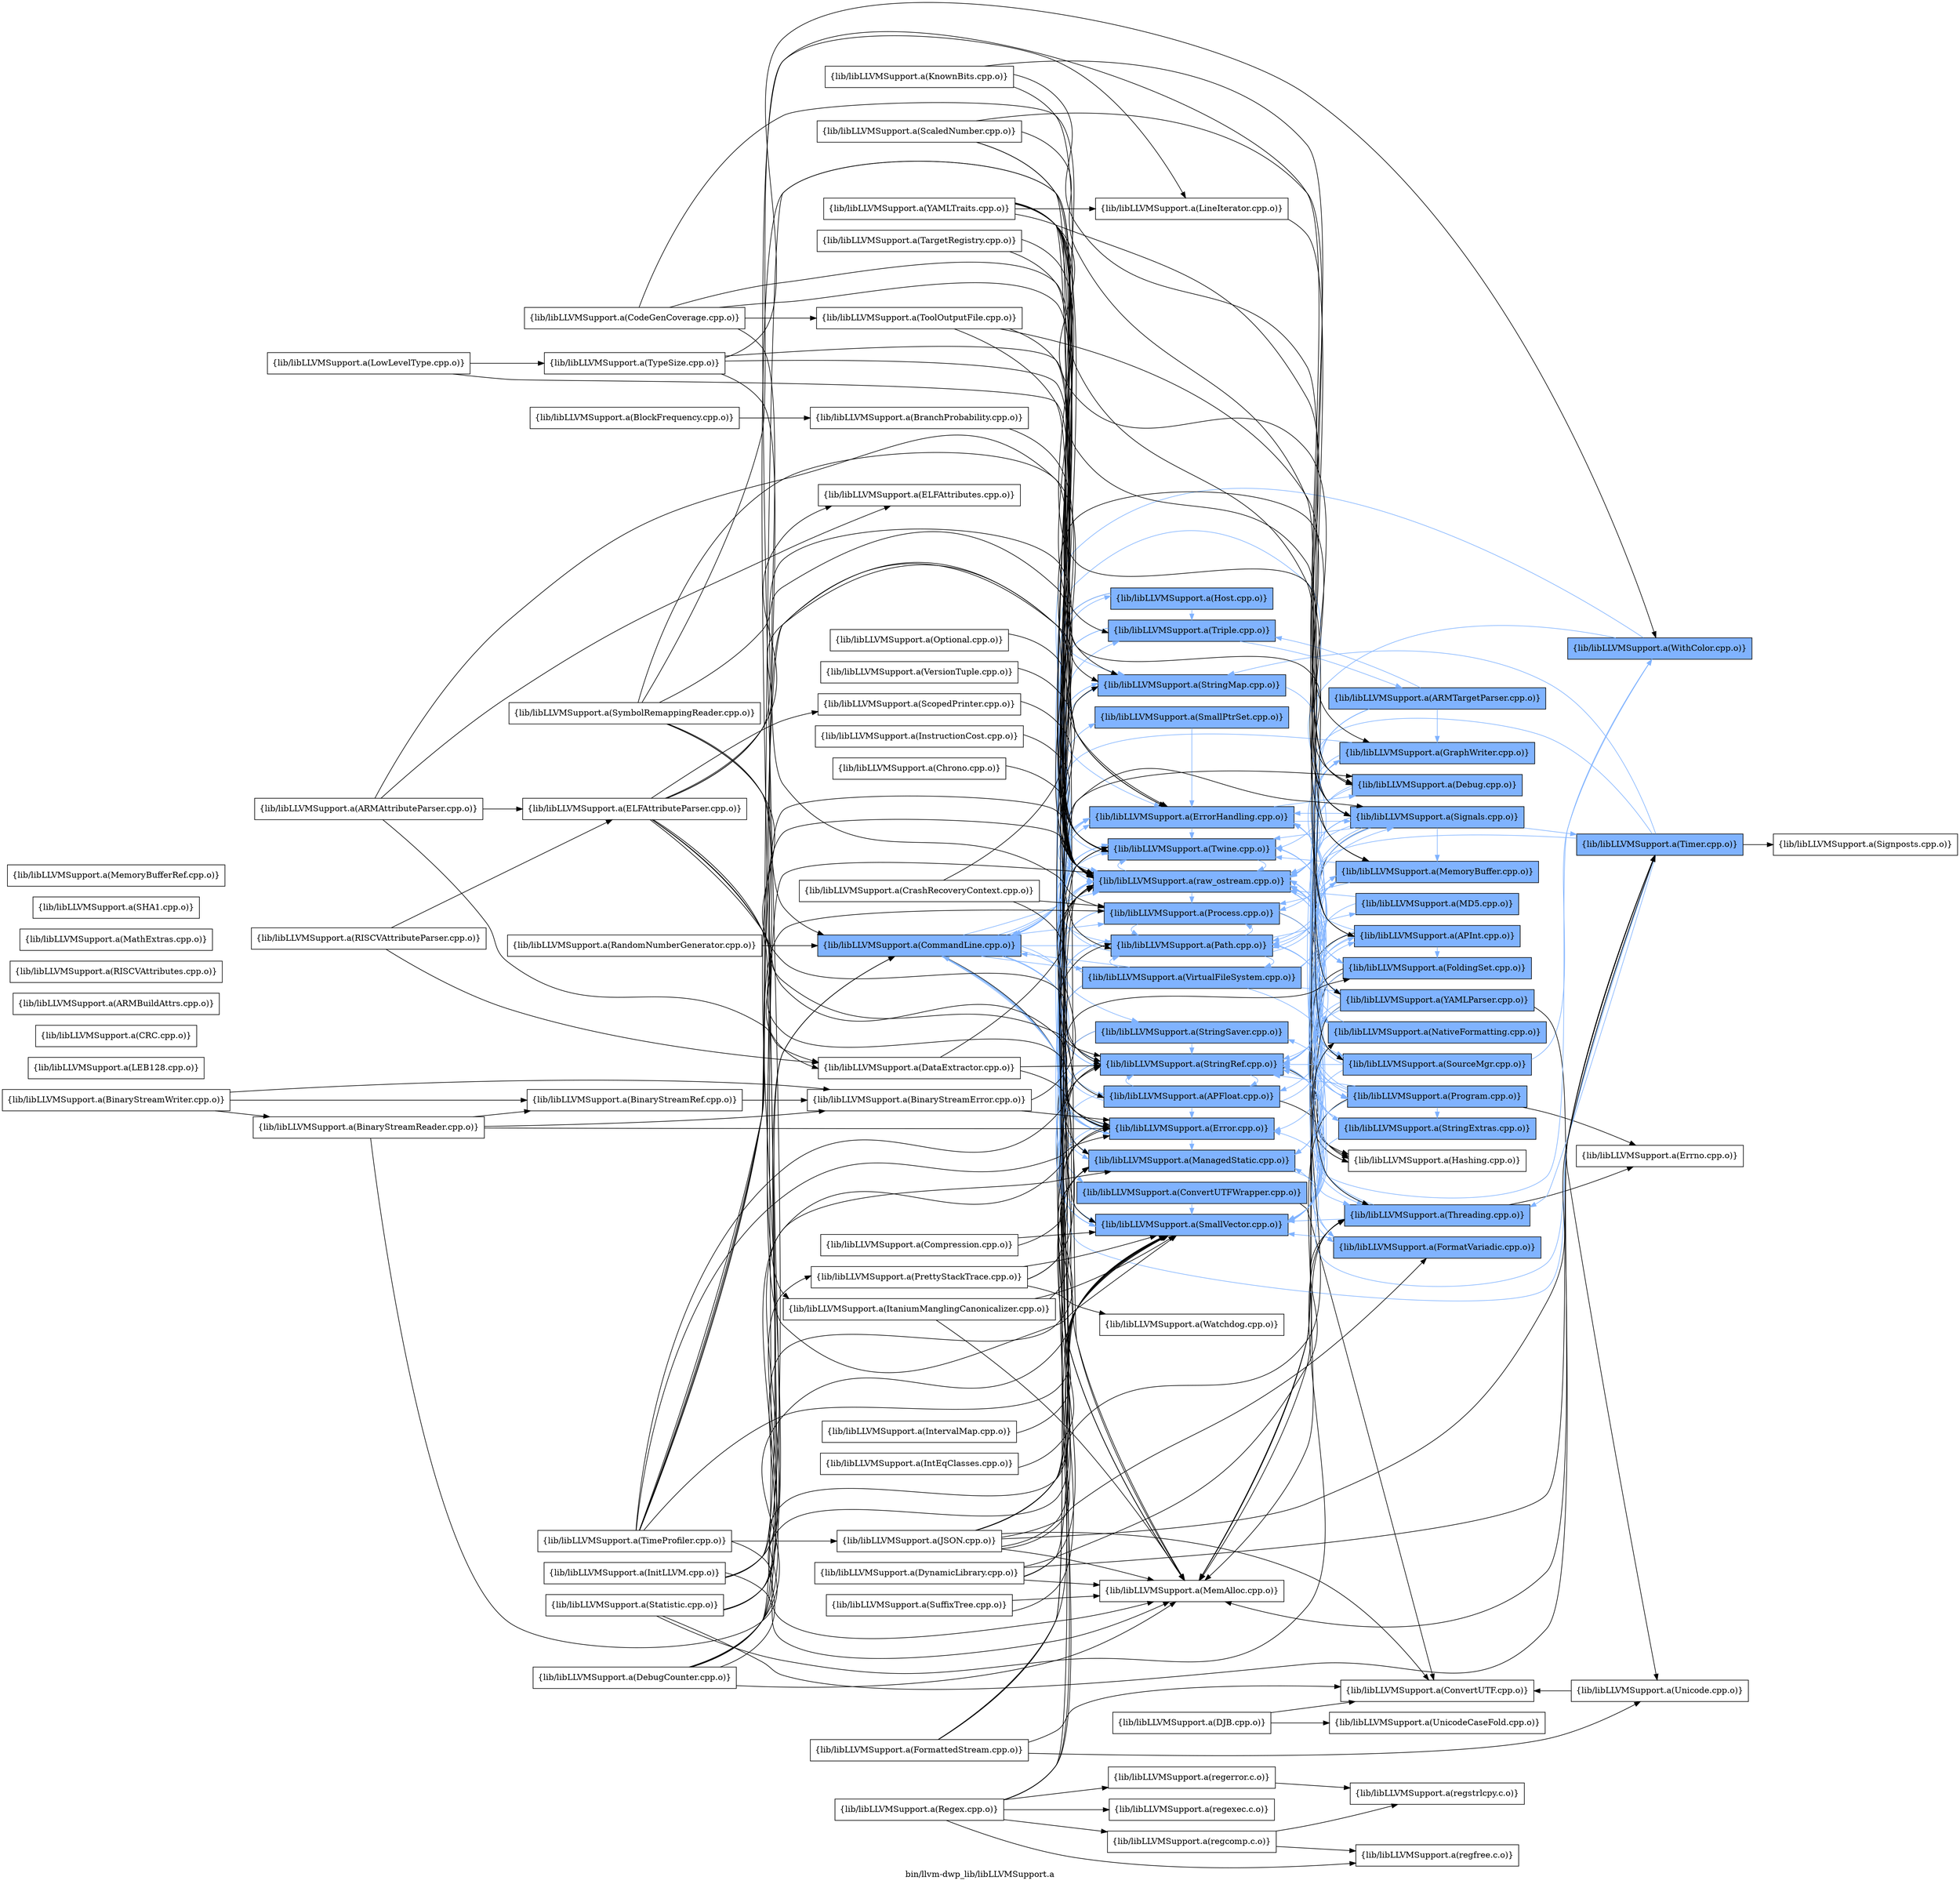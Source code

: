 digraph "bin/llvm-dwp_lib/libLLVMSupport.a" {
	label="bin/llvm-dwp_lib/libLLVMSupport.a";
	rankdir=LR;
	{ rank=same; Node0x5558d4ce2f68;  }
	{ rank=same; Node0x5558d4ce1438; Node0x5558d4ce4868; Node0x5558d4cdb1c8; Node0x5558d4cdb358; Node0x5558d4ce4778; Node0x5558d4ce4d18; Node0x5558d4cd79d8; Node0x5558d4cd7348; Node0x5558d4cdacc8; Node0x5558d4cda458; Node0x5558d4cd9dc8; Node0x5558d4cde6e8; Node0x5558d4ce21a8; Node0x5558d4ce0f88; Node0x5558d4cd8ce8; Node0x5558d4cd7e88; Node0x5558d4cda188; Node0x5558d4cd9a08;  }
	{ rank=same; Node0x5558d4ce0858; Node0x5558d4cdeb48; Node0x5558d4cd8018; Node0x5558d4cd6ad8; Node0x5558d4cda4f8; Node0x5558d4ce8aa8; Node0x5558d4cd9878; Node0x5558d4ce2f18; Node0x5558d4cd9e68; Node0x5558d4ce54e8; Node0x5558d4cd6bc8; Node0x5558d4ce4e58; Node0x5558d4cd9b98; Node0x5558d4ce1528; Node0x5558d4cdb308; Node0x5558d4ce0da8; Node0x5558d4cdb448;  }
	{ rank=same; Node0x5558d4cdfc28; Node0x5558d4cdabd8; Node0x5558d4ce5358; Node0x5558d4cd6d08;  }
	{ rank=same; Node0x5558d4ce2f68;  }
	{ rank=same; Node0x5558d4ce1438; Node0x5558d4ce4868; Node0x5558d4cdb1c8; Node0x5558d4cdb358; Node0x5558d4ce4778; Node0x5558d4ce4d18; Node0x5558d4cd79d8; Node0x5558d4cd7348; Node0x5558d4cdacc8; Node0x5558d4cda458; Node0x5558d4cd9dc8; Node0x5558d4cde6e8; Node0x5558d4ce21a8; Node0x5558d4ce0f88; Node0x5558d4cd8ce8; Node0x5558d4cd7e88; Node0x5558d4cda188; Node0x5558d4cd9a08;  }
	{ rank=same; Node0x5558d4ce0858; Node0x5558d4cdeb48; Node0x5558d4cd8018; Node0x5558d4cd6ad8; Node0x5558d4cda4f8; Node0x5558d4ce8aa8; Node0x5558d4cd9878; Node0x5558d4ce2f18; Node0x5558d4cd9e68; Node0x5558d4ce54e8; Node0x5558d4cd6bc8; Node0x5558d4ce4e58; Node0x5558d4cd9b98; Node0x5558d4ce1528; Node0x5558d4cdb308; Node0x5558d4ce0da8; Node0x5558d4cdb448;  }
	{ rank=same; Node0x5558d4cdfc28; Node0x5558d4cdabd8; Node0x5558d4ce5358; Node0x5558d4cd6d08;  }

	Node0x5558d4ce2f68 [shape=record,shape=box,group=1,style=filled,fillcolor="0.600000 0.5 1",label="{lib/libLLVMSupport.a(CommandLine.cpp.o)}"];
	Node0x5558d4ce2f68 -> Node0x5558d4ce1438[color="0.600000 0.5 1"];
	Node0x5558d4ce2f68 -> Node0x5558d4ce4868[color="0.600000 0.5 1"];
	Node0x5558d4ce2f68 -> Node0x5558d4cdb1c8[color="0.600000 0.5 1"];
	Node0x5558d4ce2f68 -> Node0x5558d4cdb358[color="0.600000 0.5 1"];
	Node0x5558d4ce2f68 -> Node0x5558d4ce4778[color="0.600000 0.5 1"];
	Node0x5558d4ce2f68 -> Node0x5558d4ce4d18;
	Node0x5558d4ce2f68 -> Node0x5558d4cd79d8[color="0.600000 0.5 1"];
	Node0x5558d4ce2f68 -> Node0x5558d4cd7348[color="0.600000 0.5 1"];
	Node0x5558d4ce2f68 -> Node0x5558d4cdacc8[color="0.600000 0.5 1"];
	Node0x5558d4ce2f68 -> Node0x5558d4cda458[color="0.600000 0.5 1"];
	Node0x5558d4ce2f68 -> Node0x5558d4cd9dc8[color="0.600000 0.5 1"];
	Node0x5558d4ce2f68 -> Node0x5558d4cde6e8[color="0.600000 0.5 1"];
	Node0x5558d4ce2f68 -> Node0x5558d4ce21a8[color="0.600000 0.5 1"];
	Node0x5558d4ce2f68 -> Node0x5558d4ce0f88[color="0.600000 0.5 1"];
	Node0x5558d4ce2f68 -> Node0x5558d4cd8ce8[color="0.600000 0.5 1"];
	Node0x5558d4ce2f68 -> Node0x5558d4cd7e88[color="0.600000 0.5 1"];
	Node0x5558d4ce2f68 -> Node0x5558d4cda188[color="0.600000 0.5 1"];
	Node0x5558d4ce2f68 -> Node0x5558d4cd9a08[color="0.600000 0.5 1"];
	Node0x5558d4cd86f8 [shape=record,shape=box,group=0,label="{lib/libLLVMSupport.a(DataExtractor.cpp.o)}"];
	Node0x5558d4cd86f8 -> Node0x5558d4cdb1c8;
	Node0x5558d4cd86f8 -> Node0x5558d4cd9dc8;
	Node0x5558d4cd86f8 -> Node0x5558d4cd8ce8;
	Node0x5558d4cdb1c8 [shape=record,shape=box,group=1,style=filled,fillcolor="0.600000 0.5 1",label="{lib/libLLVMSupport.a(Error.cpp.o)}"];
	Node0x5558d4cdb1c8 -> Node0x5558d4cdb358[color="0.600000 0.5 1"];
	Node0x5558d4cdb1c8 -> Node0x5558d4ce4778[color="0.600000 0.5 1"];
	Node0x5558d4cdb1c8 -> Node0x5558d4cd7348[color="0.600000 0.5 1"];
	Node0x5558d4cdb1c8 -> Node0x5558d4ce21a8[color="0.600000 0.5 1"];
	Node0x5558d4cdb1c8 -> Node0x5558d4cd8ce8[color="0.600000 0.5 1"];
	Node0x5558d4cdb358 [shape=record,shape=box,group=1,style=filled,fillcolor="0.600000 0.5 1",label="{lib/libLLVMSupport.a(ErrorHandling.cpp.o)}"];
	Node0x5558d4cdb358 -> Node0x5558d4cd6ad8[color="0.600000 0.5 1"];
	Node0x5558d4cdb358 -> Node0x5558d4ce21a8[color="0.600000 0.5 1"];
	Node0x5558d4cdb358 -> Node0x5558d4cd8ce8[color="0.600000 0.5 1"];
	Node0x5558d4cdb358 -> Node0x5558d4cda4f8[color="0.600000 0.5 1"];
	Node0x5558d4cde3c8 [shape=record,shape=box,group=0,label="{lib/libLLVMSupport.a(InitLLVM.cpp.o)}"];
	Node0x5558d4cde3c8 -> Node0x5558d4cdb358;
	Node0x5558d4cde3c8 -> Node0x5558d4ce4778;
	Node0x5558d4cde3c8 -> Node0x5558d4ce4d18;
	Node0x5558d4cde3c8 -> Node0x5558d4cde828;
	Node0x5558d4cde3c8 -> Node0x5558d4cda4f8;
	Node0x5558d4ce4d18 [shape=record,shape=box,group=0,label="{lib/libLLVMSupport.a(MemAlloc.cpp.o)}"];
	Node0x5558d4cd7348 [shape=record,shape=box,group=1,style=filled,fillcolor="0.600000 0.5 1",label="{lib/libLLVMSupport.a(SmallVector.cpp.o)}"];
	Node0x5558d4cd7348 -> Node0x5558d4cdb358[color="0.600000 0.5 1"];
	Node0x5558d4cdacc8 [shape=record,shape=box,group=1,style=filled,fillcolor="0.600000 0.5 1",label="{lib/libLLVMSupport.a(StringMap.cpp.o)}"];
	Node0x5558d4cdacc8 -> Node0x5558d4cdb358[color="0.600000 0.5 1"];
	Node0x5558d4cdacc8 -> Node0x5558d4cd9878[color="0.600000 0.5 1"];
	Node0x5558d4cd9dc8 [shape=record,shape=box,group=1,style=filled,fillcolor="0.600000 0.5 1",label="{lib/libLLVMSupport.a(StringRef.cpp.o)}"];
	Node0x5558d4cd9dc8 -> Node0x5558d4ce1438[color="0.600000 0.5 1"];
	Node0x5558d4cd9dc8 -> Node0x5558d4ce0858[color="0.600000 0.5 1"];
	Node0x5558d4cd9dc8 -> Node0x5558d4cdb1c8[color="0.600000 0.5 1"];
	Node0x5558d4cd9dc8 -> Node0x5558d4cdeb48;
	Node0x5558d4cd9dc8 -> Node0x5558d4cd7348[color="0.600000 0.5 1"];
	Node0x5558d4cdee68 [shape=record,shape=box,group=0,label="{lib/libLLVMSupport.a(ToolOutputFile.cpp.o)}"];
	Node0x5558d4cdee68 -> Node0x5558d4cd8ce8;
	Node0x5558d4cdee68 -> Node0x5558d4cda188;
	Node0x5558d4cdee68 -> Node0x5558d4cda4f8;
	Node0x5558d4cde6e8 [shape=record,shape=box,group=1,style=filled,fillcolor="0.600000 0.5 1",label="{lib/libLLVMSupport.a(Triple.cpp.o)}"];
	Node0x5558d4cde6e8 -> Node0x5558d4cd7348[color="0.600000 0.5 1"];
	Node0x5558d4cde6e8 -> Node0x5558d4cd9dc8[color="0.600000 0.5 1"];
	Node0x5558d4cde6e8 -> Node0x5558d4ce2f18[color="0.600000 0.5 1"];
	Node0x5558d4cde6e8 -> Node0x5558d4ce21a8[color="0.600000 0.5 1"];
	Node0x5558d4ce21a8 [shape=record,shape=box,group=1,style=filled,fillcolor="0.600000 0.5 1",label="{lib/libLLVMSupport.a(Twine.cpp.o)}"];
	Node0x5558d4ce21a8 -> Node0x5558d4cd7348[color="0.600000 0.5 1"];
	Node0x5558d4ce21a8 -> Node0x5558d4cd8ce8[color="0.600000 0.5 1"];
	Node0x5558d4ce5358 [shape=record,shape=box,group=1,style=filled,fillcolor="0.600000 0.5 1",label="{lib/libLLVMSupport.a(WithColor.cpp.o)}"];
	Node0x5558d4ce5358 -> Node0x5558d4ce2f68[color="0.600000 0.5 1"];
	Node0x5558d4ce5358 -> Node0x5558d4cdb1c8[color="0.600000 0.5 1"];
	Node0x5558d4ce5358 -> Node0x5558d4cd8ce8[color="0.600000 0.5 1"];
	Node0x5558d4cd8ce8 [shape=record,shape=box,group=1,style=filled,fillcolor="0.600000 0.5 1",label="{lib/libLLVMSupport.a(raw_ostream.cpp.o)}"];
	Node0x5558d4cd8ce8 -> Node0x5558d4cdb1c8[color="0.600000 0.5 1"];
	Node0x5558d4cd8ce8 -> Node0x5558d4cdb358[color="0.600000 0.5 1"];
	Node0x5558d4cd8ce8 -> Node0x5558d4cd9b98[color="0.600000 0.5 1"];
	Node0x5558d4cd8ce8 -> Node0x5558d4ce1528[color="0.600000 0.5 1"];
	Node0x5558d4cd8ce8 -> Node0x5558d4cd7348[color="0.600000 0.5 1"];
	Node0x5558d4cd8ce8 -> Node0x5558d4ce21a8[color="0.600000 0.5 1"];
	Node0x5558d4cd8ce8 -> Node0x5558d4cda188[color="0.600000 0.5 1"];
	Node0x5558d4cd8ce8 -> Node0x5558d4cd9a08[color="0.600000 0.5 1"];
	Node0x5558d4cd8ce8 -> Node0x5558d4cdb308[color="0.600000 0.5 1"];
	Node0x5558d4cda188 [shape=record,shape=box,group=1,style=filled,fillcolor="0.600000 0.5 1",label="{lib/libLLVMSupport.a(Path.cpp.o)}"];
	Node0x5558d4cda188 -> Node0x5558d4cdb1c8[color="0.600000 0.5 1"];
	Node0x5558d4cda188 -> Node0x5558d4ce0da8[color="0.600000 0.5 1"];
	Node0x5558d4cda188 -> Node0x5558d4cd7348[color="0.600000 0.5 1"];
	Node0x5558d4cda188 -> Node0x5558d4cd9dc8[color="0.600000 0.5 1"];
	Node0x5558d4cda188 -> Node0x5558d4ce21a8[color="0.600000 0.5 1"];
	Node0x5558d4cda188 -> Node0x5558d4ce0f88[color="0.600000 0.5 1"];
	Node0x5558d4cda188 -> Node0x5558d4cd9a08[color="0.600000 0.5 1"];
	Node0x5558d4cda188 -> Node0x5558d4cda4f8[color="0.600000 0.5 1"];
	Node0x5558d4ce7068 [shape=record,shape=box,group=0,label="{lib/libLLVMSupport.a(TargetRegistry.cpp.o)}"];
	Node0x5558d4ce7068 -> Node0x5558d4cde6e8;
	Node0x5558d4ce7068 -> Node0x5558d4cd8ce8;
	Node0x5558d4ce1438 [shape=record,shape=box,group=1,style=filled,fillcolor="0.600000 0.5 1",label="{lib/libLLVMSupport.a(APFloat.cpp.o)}"];
	Node0x5558d4ce1438 -> Node0x5558d4ce0858[color="0.600000 0.5 1"];
	Node0x5558d4ce1438 -> Node0x5558d4cdb1c8[color="0.600000 0.5 1"];
	Node0x5558d4ce1438 -> Node0x5558d4cdeb48;
	Node0x5558d4ce1438 -> Node0x5558d4cd7348[color="0.600000 0.5 1"];
	Node0x5558d4ce1438 -> Node0x5558d4cd9dc8[color="0.600000 0.5 1"];
	Node0x5558d4ce1438 -> Node0x5558d4cd8ce8[color="0.600000 0.5 1"];
	Node0x5558d4ce0858 [shape=record,shape=box,group=1,style=filled,fillcolor="0.600000 0.5 1",label="{lib/libLLVMSupport.a(APInt.cpp.o)}"];
	Node0x5558d4ce0858 -> Node0x5558d4ce1438[color="0.600000 0.5 1"];
	Node0x5558d4ce0858 -> Node0x5558d4cd9878[color="0.600000 0.5 1"];
	Node0x5558d4ce0858 -> Node0x5558d4cdeb48;
	Node0x5558d4ce0858 -> Node0x5558d4cd7348[color="0.600000 0.5 1"];
	Node0x5558d4ce0858 -> Node0x5558d4cd8ce8[color="0.600000 0.5 1"];
	Node0x5558d4ce3148 [shape=record,shape=box,group=0,label="{lib/libLLVMSupport.a(KnownBits.cpp.o)}"];
	Node0x5558d4ce3148 -> Node0x5558d4ce0858;
	Node0x5558d4ce3148 -> Node0x5558d4cd6ad8;
	Node0x5558d4ce3148 -> Node0x5558d4cd8ce8;
	Node0x5558d4cd79d8 [shape=record,shape=box,group=1,style=filled,fillcolor="0.600000 0.5 1",label="{lib/libLLVMSupport.a(SmallPtrSet.cpp.o)}"];
	Node0x5558d4cd79d8 -> Node0x5558d4cdb358[color="0.600000 0.5 1"];
	Node0x5558d4cdb448 [shape=record,shape=box,group=1,style=filled,fillcolor="0.600000 0.5 1",label="{lib/libLLVMSupport.a(StringExtras.cpp.o)}"];
	Node0x5558d4cdb448 -> Node0x5558d4cd7348[color="0.600000 0.5 1"];
	Node0x5558d4cdb448 -> Node0x5558d4cd9dc8[color="0.600000 0.5 1"];
	Node0x5558d4cdb448 -> Node0x5558d4cd8ce8[color="0.600000 0.5 1"];
	Node0x5558d4ce1e38 [shape=record,shape=box,group=0,label="{lib/libLLVMSupport.a(TypeSize.cpp.o)}"];
	Node0x5558d4ce1e38 -> Node0x5558d4ce2f68;
	Node0x5558d4ce1e38 -> Node0x5558d4cdb358;
	Node0x5558d4ce1e38 -> Node0x5558d4ce5358;
	Node0x5558d4ce1e38 -> Node0x5558d4cd8ce8;
	Node0x5558d4cd6ad8 [shape=record,shape=box,group=1,style=filled,fillcolor="0.600000 0.5 1",label="{lib/libLLVMSupport.a(Debug.cpp.o)}"];
	Node0x5558d4cd6ad8 -> Node0x5558d4ce4778[color="0.600000 0.5 1"];
	Node0x5558d4cd6ad8 -> Node0x5558d4cd8ce8[color="0.600000 0.5 1"];
	Node0x5558d4ce4778 [shape=record,shape=box,group=1,style=filled,fillcolor="0.600000 0.5 1",label="{lib/libLLVMSupport.a(ManagedStatic.cpp.o)}"];
	Node0x5558d4ce4778 -> Node0x5558d4ce8aa8[color="0.600000 0.5 1"];
	Node0x5558d4ce21f8 [shape=record,shape=box,group=0,label="{lib/libLLVMSupport.a(BranchProbability.cpp.o)}"];
	Node0x5558d4ce21f8 -> Node0x5558d4cd8ce8;
	Node0x5558d4ce3f58 [shape=record,shape=box,group=0,label="{lib/libLLVMSupport.a(LowLevelType.cpp.o)}"];
	Node0x5558d4ce3f58 -> Node0x5558d4ce1e38;
	Node0x5558d4ce3f58 -> Node0x5558d4cd8ce8;
	Node0x5558d4ce3be8 [shape=record,shape=box,group=0,label="{lib/libLLVMSupport.a(CodeGenCoverage.cpp.o)}"];
	Node0x5558d4ce3be8 -> Node0x5558d4cdee68;
	Node0x5558d4ce3be8 -> Node0x5558d4ce21a8;
	Node0x5558d4ce3be8 -> Node0x5558d4cd8ce8;
	Node0x5558d4ce3be8 -> Node0x5558d4cd9a08;
	Node0x5558d4ce3be8 -> Node0x5558d4ce8aa8;
	Node0x5558d4cd9e68 [shape=record,shape=box,group=1,style=filled,fillcolor="0.600000 0.5 1",label="{lib/libLLVMSupport.a(GraphWriter.cpp.o)}"];
	Node0x5558d4cd9e68 -> Node0x5558d4ce2f68[color="0.600000 0.5 1"];
	Node0x5558d4cd9e68 -> Node0x5558d4cd9dc8[color="0.600000 0.5 1"];
	Node0x5558d4cd9e68 -> Node0x5558d4ce21a8[color="0.600000 0.5 1"];
	Node0x5558d4cd9e68 -> Node0x5558d4cd8ce8[color="0.600000 0.5 1"];
	Node0x5558d4cd9e68 -> Node0x5558d4cda188[color="0.600000 0.5 1"];
	Node0x5558d4cd9e68 -> Node0x5558d4cdb308[color="0.600000 0.5 1"];
	Node0x5558d4cd8658 [shape=record,shape=box,group=0,label="{lib/libLLVMSupport.a(DynamicLibrary.cpp.o)}"];
	Node0x5558d4cd8658 -> Node0x5558d4ce4778;
	Node0x5558d4cd8658 -> Node0x5558d4ce4d18;
	Node0x5558d4cd8658 -> Node0x5558d4cdacc8;
	Node0x5558d4cd8658 -> Node0x5558d4cdfc28;
	Node0x5558d4cd8658 -> Node0x5558d4ce8aa8;
	Node0x5558d4cdeb48 [shape=record,shape=box,group=0,label="{lib/libLLVMSupport.a(Hashing.cpp.o)}"];
	Node0x5558d4ce0da8 [shape=record,shape=box,group=1,style=filled,fillcolor="0.600000 0.5 1",label="{lib/libLLVMSupport.a(MD5.cpp.o)}"];
	Node0x5558d4ce0da8 -> Node0x5558d4cd7348[color="0.600000 0.5 1"];
	Node0x5558d4ce0da8 -> Node0x5558d4cd8ce8[color="0.600000 0.5 1"];
	Node0x5558d4cdfc28 [shape=record,shape=box,group=1,style=filled,fillcolor="0.600000 0.5 1",label="{lib/libLLVMSupport.a(Timer.cpp.o)}"];
	Node0x5558d4cdfc28 -> Node0x5558d4ce2f68[color="0.600000 0.5 1"];
	Node0x5558d4cdfc28 -> Node0x5558d4ce4778[color="0.600000 0.5 1"];
	Node0x5558d4cdfc28 -> Node0x5558d4ce4d18;
	Node0x5558d4cdfc28 -> Node0x5558d4cdacc8[color="0.600000 0.5 1"];
	Node0x5558d4cdfc28 -> Node0x5558d4cdebe8;
	Node0x5558d4cdfc28 -> Node0x5558d4cd8ce8[color="0.600000 0.5 1"];
	Node0x5558d4cdfc28 -> Node0x5558d4cd9a08[color="0.600000 0.5 1"];
	Node0x5558d4cdfc28 -> Node0x5558d4ce8aa8[color="0.600000 0.5 1"];
	Node0x5558d4ce54e8 [shape=record,shape=box,group=1,style=filled,fillcolor="0.600000 0.5 1",label="{lib/libLLVMSupport.a(MemoryBuffer.cpp.o)}"];
	Node0x5558d4ce54e8 -> Node0x5558d4cdb1c8[color="0.600000 0.5 1"];
	Node0x5558d4ce54e8 -> Node0x5558d4cd7348[color="0.600000 0.5 1"];
	Node0x5558d4ce54e8 -> Node0x5558d4ce21a8[color="0.600000 0.5 1"];
	Node0x5558d4ce54e8 -> Node0x5558d4cda188[color="0.600000 0.5 1"];
	Node0x5558d4ce54e8 -> Node0x5558d4cd9a08[color="0.600000 0.5 1"];
	Node0x5558d4ce54e8 -> Node0x5558d4cdb308[color="0.600000 0.5 1"];
	Node0x5558d4cd6bc8 [shape=record,shape=box,group=1,style=filled,fillcolor="0.600000 0.5 1",label="{lib/libLLVMSupport.a(SourceMgr.cpp.o)}"];
	Node0x5558d4cd6bc8 -> Node0x5558d4ce54e8[color="0.600000 0.5 1"];
	Node0x5558d4cd6bc8 -> Node0x5558d4cd7348[color="0.600000 0.5 1"];
	Node0x5558d4cd6bc8 -> Node0x5558d4cd9dc8[color="0.600000 0.5 1"];
	Node0x5558d4cd6bc8 -> Node0x5558d4ce21a8[color="0.600000 0.5 1"];
	Node0x5558d4cd6bc8 -> Node0x5558d4ce5358[color="0.600000 0.5 1"];
	Node0x5558d4cd6bc8 -> Node0x5558d4cd8ce8[color="0.600000 0.5 1"];
	Node0x5558d4cd6bc8 -> Node0x5558d4cda188[color="0.600000 0.5 1"];
	Node0x5558d4cd9878 [shape=record,shape=box,group=1,style=filled,fillcolor="0.600000 0.5 1",label="{lib/libLLVMSupport.a(FoldingSet.cpp.o)}"];
	Node0x5558d4cd9878 -> Node0x5558d4cdb358[color="0.600000 0.5 1"];
	Node0x5558d4cd9878 -> Node0x5558d4cdeb48;
	Node0x5558d4cd9878 -> Node0x5558d4ce4d18;
	Node0x5558d4cd9878 -> Node0x5558d4cd7348[color="0.600000 0.5 1"];
	Node0x5558d4ce3878 [shape=record,shape=box,group=0,label="{lib/libLLVMSupport.a(LEB128.cpp.o)}"];
	Node0x5558d4cd6e48 [shape=record,shape=box,group=0,label="{lib/libLLVMSupport.a(DJB.cpp.o)}"];
	Node0x5558d4cd6e48 -> Node0x5558d4cd8018;
	Node0x5558d4cd6e48 -> Node0x5558d4ce1118;
	Node0x5558d4ce2e28 [shape=record,shape=box,group=0,label="{lib/libLLVMSupport.a(BinaryStreamWriter.cpp.o)}"];
	Node0x5558d4ce2e28 -> Node0x5558d4ce1988;
	Node0x5558d4ce2e28 -> Node0x5558d4ce0c18;
	Node0x5558d4ce2e28 -> Node0x5558d4ce2838;
	Node0x5558d4cd9b98 [shape=record,shape=box,group=1,style=filled,fillcolor="0.600000 0.5 1",label="{lib/libLLVMSupport.a(FormatVariadic.cpp.o)}"];
	Node0x5558d4cd9b98 -> Node0x5558d4cd7348[color="0.600000 0.5 1"];
	Node0x5558d4cd9b98 -> Node0x5558d4cd9dc8[color="0.600000 0.5 1"];
	Node0x5558d4ce1528 [shape=record,shape=box,group=1,style=filled,fillcolor="0.600000 0.5 1",label="{lib/libLLVMSupport.a(NativeFormatting.cpp.o)}"];
	Node0x5558d4ce1528 -> Node0x5558d4cd7348[color="0.600000 0.5 1"];
	Node0x5558d4ce1528 -> Node0x5558d4cd8ce8[color="0.600000 0.5 1"];
	Node0x5558d4cd8248 [shape=record,shape=box,group=0,label="{lib/libLLVMSupport.a(ScopedPrinter.cpp.o)}"];
	Node0x5558d4cd8248 -> Node0x5558d4cd8ce8;
	Node0x5558d4ce1938 [shape=record,shape=box,group=0,label="{lib/libLLVMSupport.a(Optional.cpp.o)}"];
	Node0x5558d4ce1938 -> Node0x5558d4cd8ce8;
	Node0x5558d4ce38c8 [shape=record,shape=box,group=0,label="{lib/libLLVMSupport.a(Compression.cpp.o)}"];
	Node0x5558d4ce38c8 -> Node0x5558d4cdb1c8;
	Node0x5558d4ce38c8 -> Node0x5558d4cd7348;
	Node0x5558d4cda4f8 [shape=record,shape=box,group=1,style=filled,fillcolor="0.600000 0.5 1",label="{lib/libLLVMSupport.a(Signals.cpp.o)}"];
	Node0x5558d4cda4f8 -> Node0x5558d4ce2f68[color="0.600000 0.5 1"];
	Node0x5558d4cda4f8 -> Node0x5558d4cdb358[color="0.600000 0.5 1"];
	Node0x5558d4cda4f8 -> Node0x5558d4cd9b98[color="0.600000 0.5 1"];
	Node0x5558d4cda4f8 -> Node0x5558d4ce4778[color="0.600000 0.5 1"];
	Node0x5558d4cda4f8 -> Node0x5558d4ce4d18;
	Node0x5558d4cda4f8 -> Node0x5558d4ce54e8[color="0.600000 0.5 1"];
	Node0x5558d4cda4f8 -> Node0x5558d4ce1528[color="0.600000 0.5 1"];
	Node0x5558d4cda4f8 -> Node0x5558d4cd7348[color="0.600000 0.5 1"];
	Node0x5558d4cda4f8 -> Node0x5558d4cd9dc8[color="0.600000 0.5 1"];
	Node0x5558d4cda4f8 -> Node0x5558d4cdfc28[color="0.600000 0.5 1"];
	Node0x5558d4cda4f8 -> Node0x5558d4ce21a8[color="0.600000 0.5 1"];
	Node0x5558d4cda4f8 -> Node0x5558d4cd8ce8[color="0.600000 0.5 1"];
	Node0x5558d4cda4f8 -> Node0x5558d4cda188[color="0.600000 0.5 1"];
	Node0x5558d4cda4f8 -> Node0x5558d4cdb308[color="0.600000 0.5 1"];
	Node0x5558d4cda4f8 -> Node0x5558d4ce8aa8[color="0.600000 0.5 1"];
	Node0x5558d4ce5538 [shape=record,shape=box,group=0,label="{lib/libLLVMSupport.a(CRC.cpp.o)}"];
	Node0x5558d4cd7e88 [shape=record,shape=box,group=1,style=filled,fillcolor="0.600000 0.5 1",label="{lib/libLLVMSupport.a(Host.cpp.o)}"];
	Node0x5558d4cd7e88 -> Node0x5558d4ce4d18;
	Node0x5558d4cd7e88 -> Node0x5558d4cdacc8[color="0.600000 0.5 1"];
	Node0x5558d4cd7e88 -> Node0x5558d4cd9dc8[color="0.600000 0.5 1"];
	Node0x5558d4cd7e88 -> Node0x5558d4cde6e8[color="0.600000 0.5 1"];
	Node0x5558d4cd7e88 -> Node0x5558d4cd8ce8[color="0.600000 0.5 1"];
	Node0x5558d4cda458 [shape=record,shape=box,group=1,style=filled,fillcolor="0.600000 0.5 1",label="{lib/libLLVMSupport.a(StringSaver.cpp.o)}"];
	Node0x5558d4cda458 -> Node0x5558d4ce4d18;
	Node0x5558d4cda458 -> Node0x5558d4cd7348[color="0.600000 0.5 1"];
	Node0x5558d4cda458 -> Node0x5558d4cd9dc8[color="0.600000 0.5 1"];
	Node0x5558d4ce1078 [shape=record,shape=box,group=0,label="{lib/libLLVMSupport.a(ARMBuildAttrs.cpp.o)}"];
	Node0x5558d4ce1208 [shape=record,shape=box,group=0,label="{lib/libLLVMSupport.a(ARMAttributeParser.cpp.o)}"];
	Node0x5558d4ce1208 -> Node0x5558d4cd86f8;
	Node0x5558d4ce1208 -> Node0x5558d4cd7ac8;
	Node0x5558d4ce1208 -> Node0x5558d4cda548;
	Node0x5558d4ce1208 -> Node0x5558d4cd8ce8;
	Node0x5558d4cd7ac8 [shape=record,shape=box,group=0,label="{lib/libLLVMSupport.a(ELFAttributeParser.cpp.o)}"];
	Node0x5558d4cd7ac8 -> Node0x5558d4cd86f8;
	Node0x5558d4cd7ac8 -> Node0x5558d4cda548;
	Node0x5558d4cd7ac8 -> Node0x5558d4cdb1c8;
	Node0x5558d4cd7ac8 -> Node0x5558d4cd8248;
	Node0x5558d4cd7ac8 -> Node0x5558d4cd7348;
	Node0x5558d4cd7ac8 -> Node0x5558d4cd9dc8;
	Node0x5558d4cd7ac8 -> Node0x5558d4ce21a8;
	Node0x5558d4cd7ac8 -> Node0x5558d4cd8ce8;
	Node0x5558d4cd8dd8 [shape=record,shape=box,group=0,label="{lib/libLLVMSupport.a(RISCVAttributes.cpp.o)}"];
	Node0x5558d4cd8518 [shape=record,shape=box,group=0,label="{lib/libLLVMSupport.a(RISCVAttributeParser.cpp.o)}"];
	Node0x5558d4cd8518 -> Node0x5558d4cd86f8;
	Node0x5558d4cd8518 -> Node0x5558d4cd7ac8;
	Node0x5558d4ce0c18 [shape=record,shape=box,group=0,label="{lib/libLLVMSupport.a(BinaryStreamReader.cpp.o)}"];
	Node0x5558d4ce0c18 -> Node0x5558d4ce1988;
	Node0x5558d4ce0c18 -> Node0x5558d4ce2838;
	Node0x5558d4ce0c18 -> Node0x5558d4cdb1c8;
	Node0x5558d4ce0c18 -> Node0x5558d4cd7348;
	Node0x5558d4ce1988 [shape=record,shape=box,group=0,label="{lib/libLLVMSupport.a(BinaryStreamError.cpp.o)}"];
	Node0x5558d4ce1988 -> Node0x5558d4cdb1c8;
	Node0x5558d4ce1988 -> Node0x5558d4cd8ce8;
	Node0x5558d4ce2838 [shape=record,shape=box,group=0,label="{lib/libLLVMSupport.a(BinaryStreamRef.cpp.o)}"];
	Node0x5558d4ce2838 -> Node0x5558d4ce1988;
	Node0x5558d4cda548 [shape=record,shape=box,group=0,label="{lib/libLLVMSupport.a(ELFAttributes.cpp.o)}"];
	Node0x5558d4cd9a08 [shape=record,shape=box,group=1,style=filled,fillcolor="0.600000 0.5 1",label="{lib/libLLVMSupport.a(Process.cpp.o)}"];
	Node0x5558d4cd9a08 -> Node0x5558d4cdb1c8[color="0.600000 0.5 1"];
	Node0x5558d4cd9a08 -> Node0x5558d4cdeb48;
	Node0x5558d4cd9a08 -> Node0x5558d4ce4778[color="0.600000 0.5 1"];
	Node0x5558d4cd9a08 -> Node0x5558d4cd7348[color="0.600000 0.5 1"];
	Node0x5558d4cd9a08 -> Node0x5558d4cdb448[color="0.600000 0.5 1"];
	Node0x5558d4cd9a08 -> Node0x5558d4cda188[color="0.600000 0.5 1"];
	Node0x5558d4ce8aa8 [shape=record,shape=box,group=1,style=filled,fillcolor="0.600000 0.5 1",label="{lib/libLLVMSupport.a(Threading.cpp.o)}"];
	Node0x5558d4ce8aa8 -> Node0x5558d4cdb358[color="0.600000 0.5 1"];
	Node0x5558d4ce8aa8 -> Node0x5558d4ce4d18;
	Node0x5558d4ce8aa8 -> Node0x5558d4cd7348[color="0.600000 0.5 1"];
	Node0x5558d4ce8aa8 -> Node0x5558d4cd9dc8[color="0.600000 0.5 1"];
	Node0x5558d4ce8aa8 -> Node0x5558d4ce21a8[color="0.600000 0.5 1"];
	Node0x5558d4ce8aa8 -> Node0x5558d4cdabd8;
	Node0x5558d4ce4868 [shape=record,shape=box,group=1,style=filled,fillcolor="0.600000 0.5 1",label="{lib/libLLVMSupport.a(ConvertUTFWrapper.cpp.o)}"];
	Node0x5558d4ce4868 -> Node0x5558d4cd8018;
	Node0x5558d4ce4868 -> Node0x5558d4cd7348[color="0.600000 0.5 1"];
	Node0x5558d4ce0f88 [shape=record,shape=box,group=1,style=filled,fillcolor="0.600000 0.5 1",label="{lib/libLLVMSupport.a(VirtualFileSystem.cpp.o)}"];
	Node0x5558d4ce0f88 -> Node0x5558d4ce2f68[color="0.600000 0.5 1"];
	Node0x5558d4ce0f88 -> Node0x5558d4cdb1c8[color="0.600000 0.5 1"];
	Node0x5558d4ce0f88 -> Node0x5558d4cd9e68[color="0.600000 0.5 1"];
	Node0x5558d4ce0f88 -> Node0x5558d4ce4d18;
	Node0x5558d4ce0f88 -> Node0x5558d4ce54e8[color="0.600000 0.5 1"];
	Node0x5558d4ce0f88 -> Node0x5558d4cd7348[color="0.600000 0.5 1"];
	Node0x5558d4ce0f88 -> Node0x5558d4cd6bc8[color="0.600000 0.5 1"];
	Node0x5558d4ce0f88 -> Node0x5558d4cdacc8[color="0.600000 0.5 1"];
	Node0x5558d4ce0f88 -> Node0x5558d4cd9dc8[color="0.600000 0.5 1"];
	Node0x5558d4ce0f88 -> Node0x5558d4ce21a8[color="0.600000 0.5 1"];
	Node0x5558d4ce0f88 -> Node0x5558d4ce4e58[color="0.600000 0.5 1"];
	Node0x5558d4ce0f88 -> Node0x5558d4cd8ce8[color="0.600000 0.5 1"];
	Node0x5558d4ce0f88 -> Node0x5558d4cda188[color="0.600000 0.5 1"];
	Node0x5558d4cd8018 [shape=record,shape=box,group=0,label="{lib/libLLVMSupport.a(ConvertUTF.cpp.o)}"];
	Node0x5558d4ce1118 [shape=record,shape=box,group=0,label="{lib/libLLVMSupport.a(UnicodeCaseFold.cpp.o)}"];
	Node0x5558d4cdb308 [shape=record,shape=box,group=1,style=filled,fillcolor="0.600000 0.5 1",label="{lib/libLLVMSupport.a(Program.cpp.o)}"];
	Node0x5558d4cdb308 -> Node0x5558d4ce4d18;
	Node0x5558d4cdb308 -> Node0x5558d4cd7348[color="0.600000 0.5 1"];
	Node0x5558d4cdb308 -> Node0x5558d4cdb448[color="0.600000 0.5 1"];
	Node0x5558d4cdb308 -> Node0x5558d4cda458[color="0.600000 0.5 1"];
	Node0x5558d4cdb308 -> Node0x5558d4cd9dc8[color="0.600000 0.5 1"];
	Node0x5558d4cdb308 -> Node0x5558d4cd8ce8[color="0.600000 0.5 1"];
	Node0x5558d4cdb308 -> Node0x5558d4cda188[color="0.600000 0.5 1"];
	Node0x5558d4cdb308 -> Node0x5558d4cdabd8;
	Node0x5558d4cde828 [shape=record,shape=box,group=0,label="{lib/libLLVMSupport.a(PrettyStackTrace.cpp.o)}"];
	Node0x5558d4cde828 -> Node0x5558d4cd7348;
	Node0x5558d4cde828 -> Node0x5558d4cd8ce8;
	Node0x5558d4cde828 -> Node0x5558d4cda4f8;
	Node0x5558d4cde828 -> Node0x5558d4ce8a08;
	Node0x5558d4ce8a08 [shape=record,shape=box,group=0,label="{lib/libLLVMSupport.a(Watchdog.cpp.o)}"];
	Node0x5558d4cdebe8 [shape=record,shape=box,group=0,label="{lib/libLLVMSupport.a(Signposts.cpp.o)}"];
	Node0x5558d4ce2f18 [shape=record,shape=box,group=1,style=filled,fillcolor="0.600000 0.5 1",label="{lib/libLLVMSupport.a(ARMTargetParser.cpp.o)}"];
	Node0x5558d4ce2f18 -> Node0x5558d4cd9e68[color="0.600000 0.5 1"];
	Node0x5558d4ce2f18 -> Node0x5558d4cd7348[color="0.600000 0.5 1"];
	Node0x5558d4ce2f18 -> Node0x5558d4cd9dc8[color="0.600000 0.5 1"];
	Node0x5558d4ce2f18 -> Node0x5558d4cde6e8[color="0.600000 0.5 1"];
	Node0x5558d4ce4e58 [shape=record,shape=box,group=1,style=filled,fillcolor="0.600000 0.5 1",label="{lib/libLLVMSupport.a(YAMLParser.cpp.o)}"];
	Node0x5558d4ce4e58 -> Node0x5558d4cdb358[color="0.600000 0.5 1"];
	Node0x5558d4ce4e58 -> Node0x5558d4ce4d18;
	Node0x5558d4ce4e58 -> Node0x5558d4ce54e8[color="0.600000 0.5 1"];
	Node0x5558d4ce4e58 -> Node0x5558d4cd7348[color="0.600000 0.5 1"];
	Node0x5558d4ce4e58 -> Node0x5558d4cd6bc8[color="0.600000 0.5 1"];
	Node0x5558d4ce4e58 -> Node0x5558d4cd9dc8[color="0.600000 0.5 1"];
	Node0x5558d4ce4e58 -> Node0x5558d4cd6d08;
	Node0x5558d4ce4e58 -> Node0x5558d4cd8ce8[color="0.600000 0.5 1"];
	Node0x5558d4cd6d08 [shape=record,shape=box,group=0,label="{lib/libLLVMSupport.a(Unicode.cpp.o)}"];
	Node0x5558d4cd6d08 -> Node0x5558d4cd8018;
	Node0x5558d4cd91e8 [shape=record,shape=box,group=0,label="{lib/libLLVMSupport.a(CrashRecoveryContext.cpp.o)}"];
	Node0x5558d4cd91e8 -> Node0x5558d4ce4778;
	Node0x5558d4cd91e8 -> Node0x5558d4cd9a08;
	Node0x5558d4cd91e8 -> Node0x5558d4cda4f8;
	Node0x5558d4cdabd8 [shape=record,shape=box,group=0,label="{lib/libLLVMSupport.a(Errno.cpp.o)}"];
	Node0x5558d4cdd4c8 [shape=record,shape=box,group=0,label="{lib/libLLVMSupport.a(BlockFrequency.cpp.o)}"];
	Node0x5558d4cdd4c8 -> Node0x5558d4ce21f8;
	Node0x5558d4cda368 [shape=record,shape=box,group=0,label="{lib/libLLVMSupport.a(IntervalMap.cpp.o)}"];
	Node0x5558d4cda368 -> Node0x5558d4cd7348;
	Node0x5558d4ce9cc8 [shape=record,shape=box,group=0,label="{lib/libLLVMSupport.a(IntEqClasses.cpp.o)}"];
	Node0x5558d4ce9cc8 -> Node0x5558d4cd7348;
	Node0x5558d4cdbcb8 [shape=record,shape=box,group=0,label="{lib/libLLVMSupport.a(MathExtras.cpp.o)}"];
	Node0x5558d4ce2388 [shape=record,shape=box,group=0,label="{lib/libLLVMSupport.a(FormattedStream.cpp.o)}"];
	Node0x5558d4ce2388 -> Node0x5558d4cd8018;
	Node0x5558d4ce2388 -> Node0x5558d4cd6ad8;
	Node0x5558d4ce2388 -> Node0x5558d4cd7348;
	Node0x5558d4ce2388 -> Node0x5558d4cd6d08;
	Node0x5558d4ce2388 -> Node0x5558d4cd8ce8;
	Node0x5558d4cdf7c8 [shape=record,shape=box,group=0,label="{lib/libLLVMSupport.a(ScaledNumber.cpp.o)}"];
	Node0x5558d4cdf7c8 -> Node0x5558d4ce1438;
	Node0x5558d4cdf7c8 -> Node0x5558d4ce0858;
	Node0x5558d4cdf7c8 -> Node0x5558d4cd6ad8;
	Node0x5558d4cdf7c8 -> Node0x5558d4cd8ce8;
	Node0x5558d4cd69e8 [shape=record,shape=box,group=0,label="{lib/libLLVMSupport.a(YAMLTraits.cpp.o)}"];
	Node0x5558d4cd69e8 -> Node0x5558d4cdb358;
	Node0x5558d4cd69e8 -> Node0x5558d4cd9e68;
	Node0x5558d4cd69e8 -> Node0x5558d4ce4d18;
	Node0x5558d4cd69e8 -> Node0x5558d4ce54e8;
	Node0x5558d4cd69e8 -> Node0x5558d4cd7348;
	Node0x5558d4cd69e8 -> Node0x5558d4cd6bc8;
	Node0x5558d4cd69e8 -> Node0x5558d4cdacc8;
	Node0x5558d4cd69e8 -> Node0x5558d4cd9dc8;
	Node0x5558d4cd69e8 -> Node0x5558d4ce21a8;
	Node0x5558d4cd69e8 -> Node0x5558d4ce4e58;
	Node0x5558d4cd69e8 -> Node0x5558d4cd8ce8;
	Node0x5558d4cd69e8 -> Node0x5558d4cd8d88;
	Node0x5558d4cd8d88 [shape=record,shape=box,group=0,label="{lib/libLLVMSupport.a(LineIterator.cpp.o)}"];
	Node0x5558d4cd8d88 -> Node0x5558d4ce54e8;
	Node0x5558d4ce79c8 [shape=record,shape=box,group=0,label="{lib/libLLVMSupport.a(VersionTuple.cpp.o)}"];
	Node0x5558d4ce79c8 -> Node0x5558d4cd8ce8;
	Node0x5558d4ce7e28 [shape=record,shape=box,group=0,label="{lib/libLLVMSupport.a(DebugCounter.cpp.o)}"];
	Node0x5558d4ce7e28 -> Node0x5558d4ce2f68;
	Node0x5558d4ce7e28 -> Node0x5558d4cd6ad8;
	Node0x5558d4ce7e28 -> Node0x5558d4ce4778;
	Node0x5558d4ce7e28 -> Node0x5558d4ce4d18;
	Node0x5558d4ce7e28 -> Node0x5558d4cd7348;
	Node0x5558d4ce7e28 -> Node0x5558d4cd9dc8;
	Node0x5558d4ce7e28 -> Node0x5558d4cd8ce8;
	Node0x5558d4ce8cd8 [shape=record,shape=box,group=0,label="{lib/libLLVMSupport.a(SuffixTree.cpp.o)}"];
	Node0x5558d4ce8cd8 -> Node0x5558d4ce4d18;
	Node0x5558d4ce8cd8 -> Node0x5558d4cd7348;
	Node0x5558d4ce4f98 [shape=record,shape=box,group=0,label="{lib/libLLVMSupport.a(JSON.cpp.o)}"];
	Node0x5558d4ce4f98 -> Node0x5558d4cd8018;
	Node0x5558d4ce4f98 -> Node0x5558d4cdb1c8;
	Node0x5558d4ce4f98 -> Node0x5558d4cd9b98;
	Node0x5558d4ce4f98 -> Node0x5558d4ce4d18;
	Node0x5558d4ce4f98 -> Node0x5558d4ce1528;
	Node0x5558d4ce4f98 -> Node0x5558d4cd7348;
	Node0x5558d4ce4f98 -> Node0x5558d4cd9dc8;
	Node0x5558d4ce4f98 -> Node0x5558d4cdfc28;
	Node0x5558d4ce4f98 -> Node0x5558d4ce21a8;
	Node0x5558d4ce4f98 -> Node0x5558d4cd8ce8;
	Node0x5558d4cdb538 [shape=record,shape=box,group=0,label="{lib/libLLVMSupport.a(Regex.cpp.o)}"];
	Node0x5558d4cdb538 -> Node0x5558d4cd7348;
	Node0x5558d4cdb538 -> Node0x5558d4cd9dc8;
	Node0x5558d4cdb538 -> Node0x5558d4ce21a8;
	Node0x5558d4cdb538 -> Node0x5558d4cdaa48;
	Node0x5558d4cdb538 -> Node0x5558d4cdb998;
	Node0x5558d4cdb538 -> Node0x5558d4cdbc68;
	Node0x5558d4cdb538 -> Node0x5558d4cdd6f8;
	Node0x5558d4cdaa48 [shape=record,shape=box,group=0,label="{lib/libLLVMSupport.a(regcomp.c.o)}"];
	Node0x5558d4cdaa48 -> Node0x5558d4cdc1b8;
	Node0x5558d4cdaa48 -> Node0x5558d4cdb998;
	Node0x5558d4cdb998 [shape=record,shape=box,group=0,label="{lib/libLLVMSupport.a(regfree.c.o)}"];
	Node0x5558d4cdbc68 [shape=record,shape=box,group=0,label="{lib/libLLVMSupport.a(regerror.c.o)}"];
	Node0x5558d4cdbc68 -> Node0x5558d4cdc1b8;
	Node0x5558d4cdd6f8 [shape=record,shape=box,group=0,label="{lib/libLLVMSupport.a(regexec.c.o)}"];
	Node0x5558d4cdc1b8 [shape=record,shape=box,group=0,label="{lib/libLLVMSupport.a(regstrlcpy.c.o)}"];
	Node0x5558d4cdbe98 [shape=record,shape=box,group=0,label="{lib/libLLVMSupport.a(TimeProfiler.cpp.o)}"];
	Node0x5558d4cdbe98 -> Node0x5558d4cdb1c8;
	Node0x5558d4cdbe98 -> Node0x5558d4ce4d18;
	Node0x5558d4cdbe98 -> Node0x5558d4cd7348;
	Node0x5558d4cdbe98 -> Node0x5558d4cdacc8;
	Node0x5558d4cdbe98 -> Node0x5558d4ce21a8;
	Node0x5558d4cdbe98 -> Node0x5558d4cd8ce8;
	Node0x5558d4cdbe98 -> Node0x5558d4cda188;
	Node0x5558d4cdbe98 -> Node0x5558d4cd9a08;
	Node0x5558d4cdbe98 -> Node0x5558d4ce4f98;
	Node0x5558d4ce68e8 [shape=record,shape=box,group=0,label="{lib/libLLVMSupport.a(SHA1.cpp.o)}"];
	Node0x5558d4ce6938 [shape=record,shape=box,group=0,label="{lib/libLLVMSupport.a(MemoryBufferRef.cpp.o)}"];
	Node0x5558d4ce4c28 [shape=record,shape=box,group=0,label="{lib/libLLVMSupport.a(ItaniumManglingCanonicalizer.cpp.o)}"];
	Node0x5558d4ce4c28 -> Node0x5558d4cd9878;
	Node0x5558d4ce4c28 -> Node0x5558d4ce4d18;
	Node0x5558d4ce4c28 -> Node0x5558d4cd7348;
	Node0x5558d4ce5498 [shape=record,shape=box,group=0,label="{lib/libLLVMSupport.a(SymbolRemappingReader.cpp.o)}"];
	Node0x5558d4ce5498 -> Node0x5558d4cdb1c8;
	Node0x5558d4ce5498 -> Node0x5558d4cd9dc8;
	Node0x5558d4ce5498 -> Node0x5558d4ce21a8;
	Node0x5558d4ce5498 -> Node0x5558d4cd8ce8;
	Node0x5558d4ce5498 -> Node0x5558d4cd8d88;
	Node0x5558d4ce5498 -> Node0x5558d4ce4c28;
	Node0x5558d4cd9cd8 [shape=record,shape=box,group=0,label="{lib/libLLVMSupport.a(InstructionCost.cpp.o)}"];
	Node0x5558d4cd9cd8 -> Node0x5558d4cd8ce8;
	Node0x5558d4cdd568 [shape=record,shape=box,group=0,label="{lib/libLLVMSupport.a(Chrono.cpp.o)}"];
	Node0x5558d4cdd568 -> Node0x5558d4cd8ce8;
	Node0x5558d4ce3558 [shape=record,shape=box,group=0,label="{lib/libLLVMSupport.a(RandomNumberGenerator.cpp.o)}"];
	Node0x5558d4ce3558 -> Node0x5558d4ce2f68;
	Node0x5558d4ce5678 [shape=record,shape=box,group=0,label="{lib/libLLVMSupport.a(Statistic.cpp.o)}"];
	Node0x5558d4ce5678 -> Node0x5558d4ce2f68;
	Node0x5558d4ce5678 -> Node0x5558d4ce4778;
	Node0x5558d4ce5678 -> Node0x5558d4cdfc28;
	Node0x5558d4ce5678 -> Node0x5558d4cd8ce8;
	Node0x5558d4ce5678 -> Node0x5558d4ce8aa8;
}
